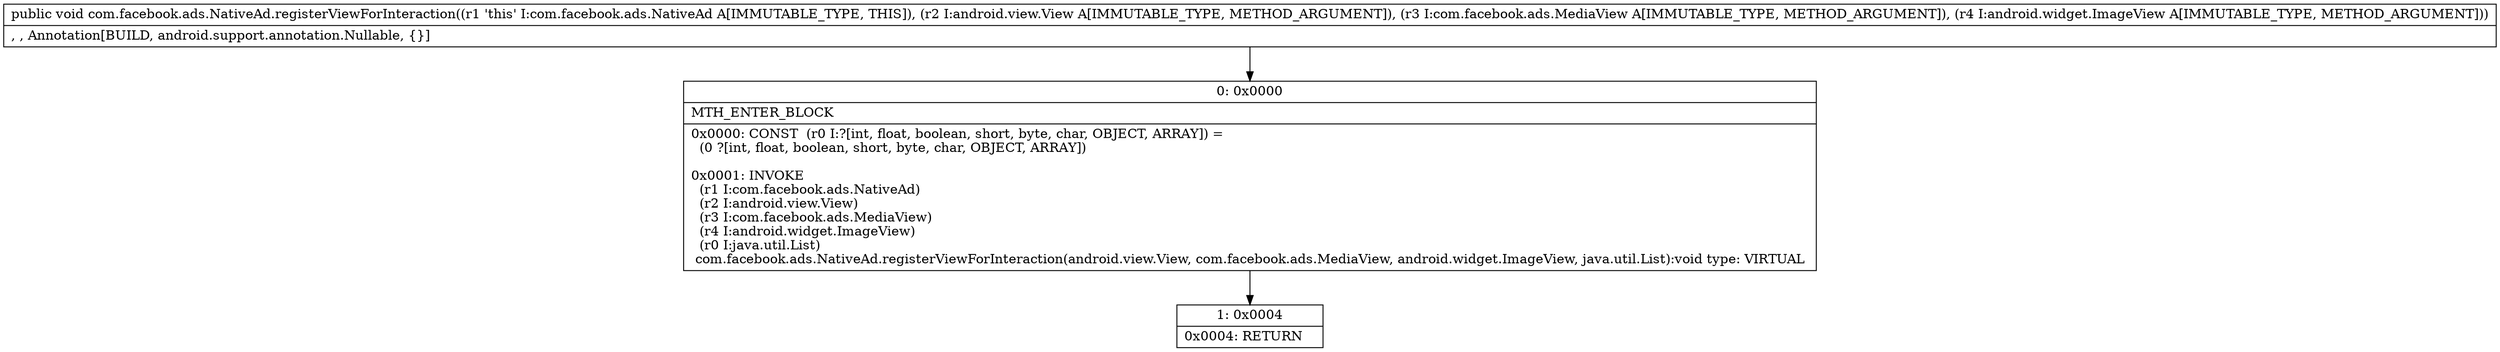digraph "CFG forcom.facebook.ads.NativeAd.registerViewForInteraction(Landroid\/view\/View;Lcom\/facebook\/ads\/MediaView;Landroid\/widget\/ImageView;)V" {
Node_0 [shape=record,label="{0\:\ 0x0000|MTH_ENTER_BLOCK\l|0x0000: CONST  (r0 I:?[int, float, boolean, short, byte, char, OBJECT, ARRAY]) = \l  (0 ?[int, float, boolean, short, byte, char, OBJECT, ARRAY])\l \l0x0001: INVOKE  \l  (r1 I:com.facebook.ads.NativeAd)\l  (r2 I:android.view.View)\l  (r3 I:com.facebook.ads.MediaView)\l  (r4 I:android.widget.ImageView)\l  (r0 I:java.util.List)\l com.facebook.ads.NativeAd.registerViewForInteraction(android.view.View, com.facebook.ads.MediaView, android.widget.ImageView, java.util.List):void type: VIRTUAL \l}"];
Node_1 [shape=record,label="{1\:\ 0x0004|0x0004: RETURN   \l}"];
MethodNode[shape=record,label="{public void com.facebook.ads.NativeAd.registerViewForInteraction((r1 'this' I:com.facebook.ads.NativeAd A[IMMUTABLE_TYPE, THIS]), (r2 I:android.view.View A[IMMUTABLE_TYPE, METHOD_ARGUMENT]), (r3 I:com.facebook.ads.MediaView A[IMMUTABLE_TYPE, METHOD_ARGUMENT]), (r4 I:android.widget.ImageView A[IMMUTABLE_TYPE, METHOD_ARGUMENT]))  | , , Annotation[BUILD, android.support.annotation.Nullable, \{\}]\l}"];
MethodNode -> Node_0;
Node_0 -> Node_1;
}

